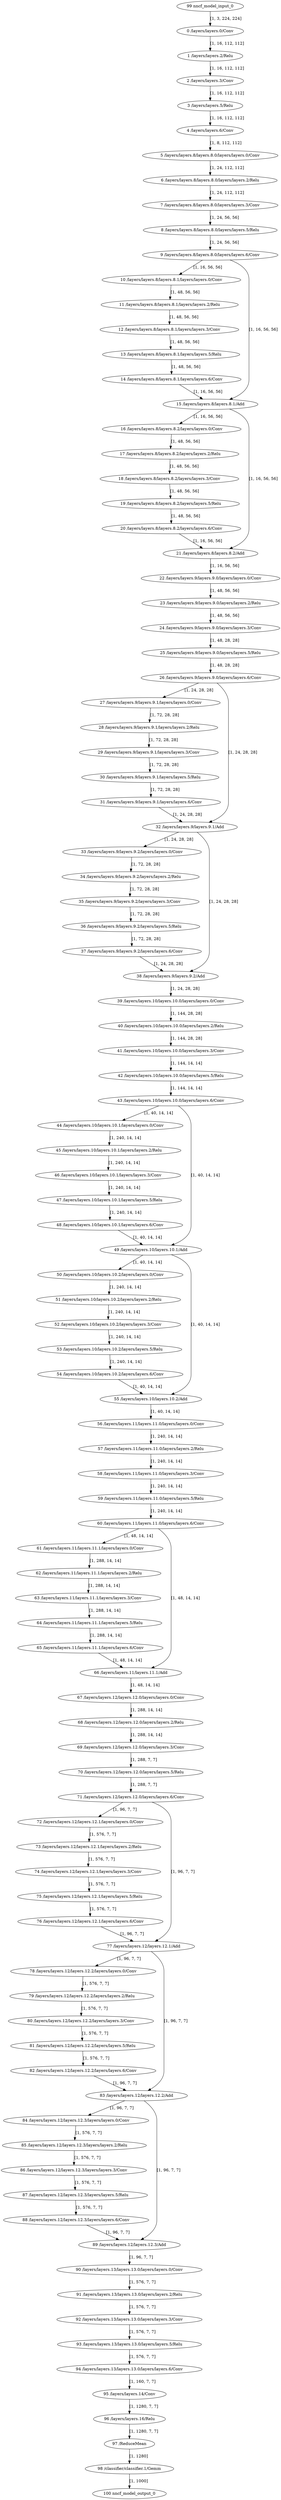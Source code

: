 strict digraph  {
"0 /layers/layers.0/Conv" [id=0, type=Conv];
"1 /layers/layers.2/Relu" [id=1, type=Relu];
"2 /layers/layers.3/Conv" [id=2, type=Conv];
"3 /layers/layers.5/Relu" [id=3, type=Relu];
"4 /layers/layers.6/Conv" [id=4, type=Conv];
"5 /layers/layers.8/layers.8.0/layers/layers.0/Conv" [id=5, type=Conv];
"6 /layers/layers.8/layers.8.0/layers/layers.2/Relu" [id=6, type=Relu];
"7 /layers/layers.8/layers.8.0/layers/layers.3/Conv" [id=7, type=Conv];
"8 /layers/layers.8/layers.8.0/layers/layers.5/Relu" [id=8, type=Relu];
"9 /layers/layers.8/layers.8.0/layers/layers.6/Conv" [id=9, type=Conv];
"10 /layers/layers.8/layers.8.1/layers/layers.0/Conv" [id=10, type=Conv];
"11 /layers/layers.8/layers.8.1/layers/layers.2/Relu" [id=11, type=Relu];
"12 /layers/layers.8/layers.8.1/layers/layers.3/Conv" [id=12, type=Conv];
"13 /layers/layers.8/layers.8.1/layers/layers.5/Relu" [id=13, type=Relu];
"14 /layers/layers.8/layers.8.1/layers/layers.6/Conv" [id=14, type=Conv];
"15 /layers/layers.8/layers.8.1/Add" [id=15, type=Add];
"16 /layers/layers.8/layers.8.2/layers/layers.0/Conv" [id=16, type=Conv];
"17 /layers/layers.8/layers.8.2/layers/layers.2/Relu" [id=17, type=Relu];
"18 /layers/layers.8/layers.8.2/layers/layers.3/Conv" [id=18, type=Conv];
"19 /layers/layers.8/layers.8.2/layers/layers.5/Relu" [id=19, type=Relu];
"20 /layers/layers.8/layers.8.2/layers/layers.6/Conv" [id=20, type=Conv];
"21 /layers/layers.8/layers.8.2/Add" [id=21, type=Add];
"22 /layers/layers.9/layers.9.0/layers/layers.0/Conv" [id=22, type=Conv];
"23 /layers/layers.9/layers.9.0/layers/layers.2/Relu" [id=23, type=Relu];
"24 /layers/layers.9/layers.9.0/layers/layers.3/Conv" [id=24, type=Conv];
"25 /layers/layers.9/layers.9.0/layers/layers.5/Relu" [id=25, type=Relu];
"26 /layers/layers.9/layers.9.0/layers/layers.6/Conv" [id=26, type=Conv];
"27 /layers/layers.9/layers.9.1/layers/layers.0/Conv" [id=27, type=Conv];
"28 /layers/layers.9/layers.9.1/layers/layers.2/Relu" [id=28, type=Relu];
"29 /layers/layers.9/layers.9.1/layers/layers.3/Conv" [id=29, type=Conv];
"30 /layers/layers.9/layers.9.1/layers/layers.5/Relu" [id=30, type=Relu];
"31 /layers/layers.9/layers.9.1/layers/layers.6/Conv" [id=31, type=Conv];
"32 /layers/layers.9/layers.9.1/Add" [id=32, type=Add];
"33 /layers/layers.9/layers.9.2/layers/layers.0/Conv" [id=33, type=Conv];
"34 /layers/layers.9/layers.9.2/layers/layers.2/Relu" [id=34, type=Relu];
"35 /layers/layers.9/layers.9.2/layers/layers.3/Conv" [id=35, type=Conv];
"36 /layers/layers.9/layers.9.2/layers/layers.5/Relu" [id=36, type=Relu];
"37 /layers/layers.9/layers.9.2/layers/layers.6/Conv" [id=37, type=Conv];
"38 /layers/layers.9/layers.9.2/Add" [id=38, type=Add];
"39 /layers/layers.10/layers.10.0/layers/layers.0/Conv" [id=39, type=Conv];
"40 /layers/layers.10/layers.10.0/layers/layers.2/Relu" [id=40, type=Relu];
"41 /layers/layers.10/layers.10.0/layers/layers.3/Conv" [id=41, type=Conv];
"42 /layers/layers.10/layers.10.0/layers/layers.5/Relu" [id=42, type=Relu];
"43 /layers/layers.10/layers.10.0/layers/layers.6/Conv" [id=43, type=Conv];
"44 /layers/layers.10/layers.10.1/layers/layers.0/Conv" [id=44, type=Conv];
"45 /layers/layers.10/layers.10.1/layers/layers.2/Relu" [id=45, type=Relu];
"46 /layers/layers.10/layers.10.1/layers/layers.3/Conv" [id=46, type=Conv];
"47 /layers/layers.10/layers.10.1/layers/layers.5/Relu" [id=47, type=Relu];
"48 /layers/layers.10/layers.10.1/layers/layers.6/Conv" [id=48, type=Conv];
"49 /layers/layers.10/layers.10.1/Add" [id=49, type=Add];
"50 /layers/layers.10/layers.10.2/layers/layers.0/Conv" [id=50, type=Conv];
"51 /layers/layers.10/layers.10.2/layers/layers.2/Relu" [id=51, type=Relu];
"52 /layers/layers.10/layers.10.2/layers/layers.3/Conv" [id=52, type=Conv];
"53 /layers/layers.10/layers.10.2/layers/layers.5/Relu" [id=53, type=Relu];
"54 /layers/layers.10/layers.10.2/layers/layers.6/Conv" [id=54, type=Conv];
"55 /layers/layers.10/layers.10.2/Add" [id=55, type=Add];
"56 /layers/layers.11/layers.11.0/layers/layers.0/Conv" [id=56, type=Conv];
"57 /layers/layers.11/layers.11.0/layers/layers.2/Relu" [id=57, type=Relu];
"58 /layers/layers.11/layers.11.0/layers/layers.3/Conv" [id=58, type=Conv];
"59 /layers/layers.11/layers.11.0/layers/layers.5/Relu" [id=59, type=Relu];
"60 /layers/layers.11/layers.11.0/layers/layers.6/Conv" [id=60, type=Conv];
"61 /layers/layers.11/layers.11.1/layers/layers.0/Conv" [id=61, type=Conv];
"62 /layers/layers.11/layers.11.1/layers/layers.2/Relu" [id=62, type=Relu];
"63 /layers/layers.11/layers.11.1/layers/layers.3/Conv" [id=63, type=Conv];
"64 /layers/layers.11/layers.11.1/layers/layers.5/Relu" [id=64, type=Relu];
"65 /layers/layers.11/layers.11.1/layers/layers.6/Conv" [id=65, type=Conv];
"66 /layers/layers.11/layers.11.1/Add" [id=66, type=Add];
"67 /layers/layers.12/layers.12.0/layers/layers.0/Conv" [id=67, type=Conv];
"68 /layers/layers.12/layers.12.0/layers/layers.2/Relu" [id=68, type=Relu];
"69 /layers/layers.12/layers.12.0/layers/layers.3/Conv" [id=69, type=Conv];
"70 /layers/layers.12/layers.12.0/layers/layers.5/Relu" [id=70, type=Relu];
"71 /layers/layers.12/layers.12.0/layers/layers.6/Conv" [id=71, type=Conv];
"72 /layers/layers.12/layers.12.1/layers/layers.0/Conv" [id=72, type=Conv];
"73 /layers/layers.12/layers.12.1/layers/layers.2/Relu" [id=73, type=Relu];
"74 /layers/layers.12/layers.12.1/layers/layers.3/Conv" [id=74, type=Conv];
"75 /layers/layers.12/layers.12.1/layers/layers.5/Relu" [id=75, type=Relu];
"76 /layers/layers.12/layers.12.1/layers/layers.6/Conv" [id=76, type=Conv];
"77 /layers/layers.12/layers.12.1/Add" [id=77, type=Add];
"78 /layers/layers.12/layers.12.2/layers/layers.0/Conv" [id=78, type=Conv];
"79 /layers/layers.12/layers.12.2/layers/layers.2/Relu" [id=79, type=Relu];
"80 /layers/layers.12/layers.12.2/layers/layers.3/Conv" [id=80, type=Conv];
"81 /layers/layers.12/layers.12.2/layers/layers.5/Relu" [id=81, type=Relu];
"82 /layers/layers.12/layers.12.2/layers/layers.6/Conv" [id=82, type=Conv];
"83 /layers/layers.12/layers.12.2/Add" [id=83, type=Add];
"84 /layers/layers.12/layers.12.3/layers/layers.0/Conv" [id=84, type=Conv];
"85 /layers/layers.12/layers.12.3/layers/layers.2/Relu" [id=85, type=Relu];
"86 /layers/layers.12/layers.12.3/layers/layers.3/Conv" [id=86, type=Conv];
"87 /layers/layers.12/layers.12.3/layers/layers.5/Relu" [id=87, type=Relu];
"88 /layers/layers.12/layers.12.3/layers/layers.6/Conv" [id=88, type=Conv];
"89 /layers/layers.12/layers.12.3/Add" [id=89, type=Add];
"90 /layers/layers.13/layers.13.0/layers/layers.0/Conv" [id=90, type=Conv];
"91 /layers/layers.13/layers.13.0/layers/layers.2/Relu" [id=91, type=Relu];
"92 /layers/layers.13/layers.13.0/layers/layers.3/Conv" [id=92, type=Conv];
"93 /layers/layers.13/layers.13.0/layers/layers.5/Relu" [id=93, type=Relu];
"94 /layers/layers.13/layers.13.0/layers/layers.6/Conv" [id=94, type=Conv];
"95 /layers/layers.14/Conv" [id=95, type=Conv];
"96 /layers/layers.16/Relu" [id=96, type=Relu];
"97 /ReduceMean" [id=97, type=ReduceMean];
"98 /classifier/classifier.1/Gemm" [id=98, type=Gemm];
"99 nncf_model_input_0" [id=99, type=nncf_model_input];
"100 nncf_model_output_0" [id=100, type=nncf_model_output];
"0 /layers/layers.0/Conv" -> "1 /layers/layers.2/Relu"  [label="[1, 16, 112, 112]", style=solid];
"1 /layers/layers.2/Relu" -> "2 /layers/layers.3/Conv"  [label="[1, 16, 112, 112]", style=solid];
"2 /layers/layers.3/Conv" -> "3 /layers/layers.5/Relu"  [label="[1, 16, 112, 112]", style=solid];
"3 /layers/layers.5/Relu" -> "4 /layers/layers.6/Conv"  [label="[1, 16, 112, 112]", style=solid];
"4 /layers/layers.6/Conv" -> "5 /layers/layers.8/layers.8.0/layers/layers.0/Conv"  [label="[1, 8, 112, 112]", style=solid];
"5 /layers/layers.8/layers.8.0/layers/layers.0/Conv" -> "6 /layers/layers.8/layers.8.0/layers/layers.2/Relu"  [label="[1, 24, 112, 112]", style=solid];
"6 /layers/layers.8/layers.8.0/layers/layers.2/Relu" -> "7 /layers/layers.8/layers.8.0/layers/layers.3/Conv"  [label="[1, 24, 112, 112]", style=solid];
"7 /layers/layers.8/layers.8.0/layers/layers.3/Conv" -> "8 /layers/layers.8/layers.8.0/layers/layers.5/Relu"  [label="[1, 24, 56, 56]", style=solid];
"8 /layers/layers.8/layers.8.0/layers/layers.5/Relu" -> "9 /layers/layers.8/layers.8.0/layers/layers.6/Conv"  [label="[1, 24, 56, 56]", style=solid];
"9 /layers/layers.8/layers.8.0/layers/layers.6/Conv" -> "10 /layers/layers.8/layers.8.1/layers/layers.0/Conv"  [label="[1, 16, 56, 56]", style=solid];
"9 /layers/layers.8/layers.8.0/layers/layers.6/Conv" -> "15 /layers/layers.8/layers.8.1/Add"  [label="[1, 16, 56, 56]", style=solid];
"10 /layers/layers.8/layers.8.1/layers/layers.0/Conv" -> "11 /layers/layers.8/layers.8.1/layers/layers.2/Relu"  [label="[1, 48, 56, 56]", style=solid];
"11 /layers/layers.8/layers.8.1/layers/layers.2/Relu" -> "12 /layers/layers.8/layers.8.1/layers/layers.3/Conv"  [label="[1, 48, 56, 56]", style=solid];
"12 /layers/layers.8/layers.8.1/layers/layers.3/Conv" -> "13 /layers/layers.8/layers.8.1/layers/layers.5/Relu"  [label="[1, 48, 56, 56]", style=solid];
"13 /layers/layers.8/layers.8.1/layers/layers.5/Relu" -> "14 /layers/layers.8/layers.8.1/layers/layers.6/Conv"  [label="[1, 48, 56, 56]", style=solid];
"14 /layers/layers.8/layers.8.1/layers/layers.6/Conv" -> "15 /layers/layers.8/layers.8.1/Add"  [label="[1, 16, 56, 56]", style=solid];
"15 /layers/layers.8/layers.8.1/Add" -> "16 /layers/layers.8/layers.8.2/layers/layers.0/Conv"  [label="[1, 16, 56, 56]", style=solid];
"15 /layers/layers.8/layers.8.1/Add" -> "21 /layers/layers.8/layers.8.2/Add"  [label="[1, 16, 56, 56]", style=solid];
"16 /layers/layers.8/layers.8.2/layers/layers.0/Conv" -> "17 /layers/layers.8/layers.8.2/layers/layers.2/Relu"  [label="[1, 48, 56, 56]", style=solid];
"17 /layers/layers.8/layers.8.2/layers/layers.2/Relu" -> "18 /layers/layers.8/layers.8.2/layers/layers.3/Conv"  [label="[1, 48, 56, 56]", style=solid];
"18 /layers/layers.8/layers.8.2/layers/layers.3/Conv" -> "19 /layers/layers.8/layers.8.2/layers/layers.5/Relu"  [label="[1, 48, 56, 56]", style=solid];
"19 /layers/layers.8/layers.8.2/layers/layers.5/Relu" -> "20 /layers/layers.8/layers.8.2/layers/layers.6/Conv"  [label="[1, 48, 56, 56]", style=solid];
"20 /layers/layers.8/layers.8.2/layers/layers.6/Conv" -> "21 /layers/layers.8/layers.8.2/Add"  [label="[1, 16, 56, 56]", style=solid];
"21 /layers/layers.8/layers.8.2/Add" -> "22 /layers/layers.9/layers.9.0/layers/layers.0/Conv"  [label="[1, 16, 56, 56]", style=solid];
"22 /layers/layers.9/layers.9.0/layers/layers.0/Conv" -> "23 /layers/layers.9/layers.9.0/layers/layers.2/Relu"  [label="[1, 48, 56, 56]", style=solid];
"23 /layers/layers.9/layers.9.0/layers/layers.2/Relu" -> "24 /layers/layers.9/layers.9.0/layers/layers.3/Conv"  [label="[1, 48, 56, 56]", style=solid];
"24 /layers/layers.9/layers.9.0/layers/layers.3/Conv" -> "25 /layers/layers.9/layers.9.0/layers/layers.5/Relu"  [label="[1, 48, 28, 28]", style=solid];
"25 /layers/layers.9/layers.9.0/layers/layers.5/Relu" -> "26 /layers/layers.9/layers.9.0/layers/layers.6/Conv"  [label="[1, 48, 28, 28]", style=solid];
"26 /layers/layers.9/layers.9.0/layers/layers.6/Conv" -> "27 /layers/layers.9/layers.9.1/layers/layers.0/Conv"  [label="[1, 24, 28, 28]", style=solid];
"26 /layers/layers.9/layers.9.0/layers/layers.6/Conv" -> "32 /layers/layers.9/layers.9.1/Add"  [label="[1, 24, 28, 28]", style=solid];
"27 /layers/layers.9/layers.9.1/layers/layers.0/Conv" -> "28 /layers/layers.9/layers.9.1/layers/layers.2/Relu"  [label="[1, 72, 28, 28]", style=solid];
"28 /layers/layers.9/layers.9.1/layers/layers.2/Relu" -> "29 /layers/layers.9/layers.9.1/layers/layers.3/Conv"  [label="[1, 72, 28, 28]", style=solid];
"29 /layers/layers.9/layers.9.1/layers/layers.3/Conv" -> "30 /layers/layers.9/layers.9.1/layers/layers.5/Relu"  [label="[1, 72, 28, 28]", style=solid];
"30 /layers/layers.9/layers.9.1/layers/layers.5/Relu" -> "31 /layers/layers.9/layers.9.1/layers/layers.6/Conv"  [label="[1, 72, 28, 28]", style=solid];
"31 /layers/layers.9/layers.9.1/layers/layers.6/Conv" -> "32 /layers/layers.9/layers.9.1/Add"  [label="[1, 24, 28, 28]", style=solid];
"32 /layers/layers.9/layers.9.1/Add" -> "33 /layers/layers.9/layers.9.2/layers/layers.0/Conv"  [label="[1, 24, 28, 28]", style=solid];
"32 /layers/layers.9/layers.9.1/Add" -> "38 /layers/layers.9/layers.9.2/Add"  [label="[1, 24, 28, 28]", style=solid];
"33 /layers/layers.9/layers.9.2/layers/layers.0/Conv" -> "34 /layers/layers.9/layers.9.2/layers/layers.2/Relu"  [label="[1, 72, 28, 28]", style=solid];
"34 /layers/layers.9/layers.9.2/layers/layers.2/Relu" -> "35 /layers/layers.9/layers.9.2/layers/layers.3/Conv"  [label="[1, 72, 28, 28]", style=solid];
"35 /layers/layers.9/layers.9.2/layers/layers.3/Conv" -> "36 /layers/layers.9/layers.9.2/layers/layers.5/Relu"  [label="[1, 72, 28, 28]", style=solid];
"36 /layers/layers.9/layers.9.2/layers/layers.5/Relu" -> "37 /layers/layers.9/layers.9.2/layers/layers.6/Conv"  [label="[1, 72, 28, 28]", style=solid];
"37 /layers/layers.9/layers.9.2/layers/layers.6/Conv" -> "38 /layers/layers.9/layers.9.2/Add"  [label="[1, 24, 28, 28]", style=solid];
"38 /layers/layers.9/layers.9.2/Add" -> "39 /layers/layers.10/layers.10.0/layers/layers.0/Conv"  [label="[1, 24, 28, 28]", style=solid];
"39 /layers/layers.10/layers.10.0/layers/layers.0/Conv" -> "40 /layers/layers.10/layers.10.0/layers/layers.2/Relu"  [label="[1, 144, 28, 28]", style=solid];
"40 /layers/layers.10/layers.10.0/layers/layers.2/Relu" -> "41 /layers/layers.10/layers.10.0/layers/layers.3/Conv"  [label="[1, 144, 28, 28]", style=solid];
"41 /layers/layers.10/layers.10.0/layers/layers.3/Conv" -> "42 /layers/layers.10/layers.10.0/layers/layers.5/Relu"  [label="[1, 144, 14, 14]", style=solid];
"42 /layers/layers.10/layers.10.0/layers/layers.5/Relu" -> "43 /layers/layers.10/layers.10.0/layers/layers.6/Conv"  [label="[1, 144, 14, 14]", style=solid];
"43 /layers/layers.10/layers.10.0/layers/layers.6/Conv" -> "44 /layers/layers.10/layers.10.1/layers/layers.0/Conv"  [label="[1, 40, 14, 14]", style=solid];
"43 /layers/layers.10/layers.10.0/layers/layers.6/Conv" -> "49 /layers/layers.10/layers.10.1/Add"  [label="[1, 40, 14, 14]", style=solid];
"44 /layers/layers.10/layers.10.1/layers/layers.0/Conv" -> "45 /layers/layers.10/layers.10.1/layers/layers.2/Relu"  [label="[1, 240, 14, 14]", style=solid];
"45 /layers/layers.10/layers.10.1/layers/layers.2/Relu" -> "46 /layers/layers.10/layers.10.1/layers/layers.3/Conv"  [label="[1, 240, 14, 14]", style=solid];
"46 /layers/layers.10/layers.10.1/layers/layers.3/Conv" -> "47 /layers/layers.10/layers.10.1/layers/layers.5/Relu"  [label="[1, 240, 14, 14]", style=solid];
"47 /layers/layers.10/layers.10.1/layers/layers.5/Relu" -> "48 /layers/layers.10/layers.10.1/layers/layers.6/Conv"  [label="[1, 240, 14, 14]", style=solid];
"48 /layers/layers.10/layers.10.1/layers/layers.6/Conv" -> "49 /layers/layers.10/layers.10.1/Add"  [label="[1, 40, 14, 14]", style=solid];
"49 /layers/layers.10/layers.10.1/Add" -> "50 /layers/layers.10/layers.10.2/layers/layers.0/Conv"  [label="[1, 40, 14, 14]", style=solid];
"49 /layers/layers.10/layers.10.1/Add" -> "55 /layers/layers.10/layers.10.2/Add"  [label="[1, 40, 14, 14]", style=solid];
"50 /layers/layers.10/layers.10.2/layers/layers.0/Conv" -> "51 /layers/layers.10/layers.10.2/layers/layers.2/Relu"  [label="[1, 240, 14, 14]", style=solid];
"51 /layers/layers.10/layers.10.2/layers/layers.2/Relu" -> "52 /layers/layers.10/layers.10.2/layers/layers.3/Conv"  [label="[1, 240, 14, 14]", style=solid];
"52 /layers/layers.10/layers.10.2/layers/layers.3/Conv" -> "53 /layers/layers.10/layers.10.2/layers/layers.5/Relu"  [label="[1, 240, 14, 14]", style=solid];
"53 /layers/layers.10/layers.10.2/layers/layers.5/Relu" -> "54 /layers/layers.10/layers.10.2/layers/layers.6/Conv"  [label="[1, 240, 14, 14]", style=solid];
"54 /layers/layers.10/layers.10.2/layers/layers.6/Conv" -> "55 /layers/layers.10/layers.10.2/Add"  [label="[1, 40, 14, 14]", style=solid];
"55 /layers/layers.10/layers.10.2/Add" -> "56 /layers/layers.11/layers.11.0/layers/layers.0/Conv"  [label="[1, 40, 14, 14]", style=solid];
"56 /layers/layers.11/layers.11.0/layers/layers.0/Conv" -> "57 /layers/layers.11/layers.11.0/layers/layers.2/Relu"  [label="[1, 240, 14, 14]", style=solid];
"57 /layers/layers.11/layers.11.0/layers/layers.2/Relu" -> "58 /layers/layers.11/layers.11.0/layers/layers.3/Conv"  [label="[1, 240, 14, 14]", style=solid];
"58 /layers/layers.11/layers.11.0/layers/layers.3/Conv" -> "59 /layers/layers.11/layers.11.0/layers/layers.5/Relu"  [label="[1, 240, 14, 14]", style=solid];
"59 /layers/layers.11/layers.11.0/layers/layers.5/Relu" -> "60 /layers/layers.11/layers.11.0/layers/layers.6/Conv"  [label="[1, 240, 14, 14]", style=solid];
"60 /layers/layers.11/layers.11.0/layers/layers.6/Conv" -> "61 /layers/layers.11/layers.11.1/layers/layers.0/Conv"  [label="[1, 48, 14, 14]", style=solid];
"60 /layers/layers.11/layers.11.0/layers/layers.6/Conv" -> "66 /layers/layers.11/layers.11.1/Add"  [label="[1, 48, 14, 14]", style=solid];
"61 /layers/layers.11/layers.11.1/layers/layers.0/Conv" -> "62 /layers/layers.11/layers.11.1/layers/layers.2/Relu"  [label="[1, 288, 14, 14]", style=solid];
"62 /layers/layers.11/layers.11.1/layers/layers.2/Relu" -> "63 /layers/layers.11/layers.11.1/layers/layers.3/Conv"  [label="[1, 288, 14, 14]", style=solid];
"63 /layers/layers.11/layers.11.1/layers/layers.3/Conv" -> "64 /layers/layers.11/layers.11.1/layers/layers.5/Relu"  [label="[1, 288, 14, 14]", style=solid];
"64 /layers/layers.11/layers.11.1/layers/layers.5/Relu" -> "65 /layers/layers.11/layers.11.1/layers/layers.6/Conv"  [label="[1, 288, 14, 14]", style=solid];
"65 /layers/layers.11/layers.11.1/layers/layers.6/Conv" -> "66 /layers/layers.11/layers.11.1/Add"  [label="[1, 48, 14, 14]", style=solid];
"66 /layers/layers.11/layers.11.1/Add" -> "67 /layers/layers.12/layers.12.0/layers/layers.0/Conv"  [label="[1, 48, 14, 14]", style=solid];
"67 /layers/layers.12/layers.12.0/layers/layers.0/Conv" -> "68 /layers/layers.12/layers.12.0/layers/layers.2/Relu"  [label="[1, 288, 14, 14]", style=solid];
"68 /layers/layers.12/layers.12.0/layers/layers.2/Relu" -> "69 /layers/layers.12/layers.12.0/layers/layers.3/Conv"  [label="[1, 288, 14, 14]", style=solid];
"69 /layers/layers.12/layers.12.0/layers/layers.3/Conv" -> "70 /layers/layers.12/layers.12.0/layers/layers.5/Relu"  [label="[1, 288, 7, 7]", style=solid];
"70 /layers/layers.12/layers.12.0/layers/layers.5/Relu" -> "71 /layers/layers.12/layers.12.0/layers/layers.6/Conv"  [label="[1, 288, 7, 7]", style=solid];
"71 /layers/layers.12/layers.12.0/layers/layers.6/Conv" -> "72 /layers/layers.12/layers.12.1/layers/layers.0/Conv"  [label="[1, 96, 7, 7]", style=solid];
"71 /layers/layers.12/layers.12.0/layers/layers.6/Conv" -> "77 /layers/layers.12/layers.12.1/Add"  [label="[1, 96, 7, 7]", style=solid];
"72 /layers/layers.12/layers.12.1/layers/layers.0/Conv" -> "73 /layers/layers.12/layers.12.1/layers/layers.2/Relu"  [label="[1, 576, 7, 7]", style=solid];
"73 /layers/layers.12/layers.12.1/layers/layers.2/Relu" -> "74 /layers/layers.12/layers.12.1/layers/layers.3/Conv"  [label="[1, 576, 7, 7]", style=solid];
"74 /layers/layers.12/layers.12.1/layers/layers.3/Conv" -> "75 /layers/layers.12/layers.12.1/layers/layers.5/Relu"  [label="[1, 576, 7, 7]", style=solid];
"75 /layers/layers.12/layers.12.1/layers/layers.5/Relu" -> "76 /layers/layers.12/layers.12.1/layers/layers.6/Conv"  [label="[1, 576, 7, 7]", style=solid];
"76 /layers/layers.12/layers.12.1/layers/layers.6/Conv" -> "77 /layers/layers.12/layers.12.1/Add"  [label="[1, 96, 7, 7]", style=solid];
"77 /layers/layers.12/layers.12.1/Add" -> "78 /layers/layers.12/layers.12.2/layers/layers.0/Conv"  [label="[1, 96, 7, 7]", style=solid];
"77 /layers/layers.12/layers.12.1/Add" -> "83 /layers/layers.12/layers.12.2/Add"  [label="[1, 96, 7, 7]", style=solid];
"78 /layers/layers.12/layers.12.2/layers/layers.0/Conv" -> "79 /layers/layers.12/layers.12.2/layers/layers.2/Relu"  [label="[1, 576, 7, 7]", style=solid];
"79 /layers/layers.12/layers.12.2/layers/layers.2/Relu" -> "80 /layers/layers.12/layers.12.2/layers/layers.3/Conv"  [label="[1, 576, 7, 7]", style=solid];
"80 /layers/layers.12/layers.12.2/layers/layers.3/Conv" -> "81 /layers/layers.12/layers.12.2/layers/layers.5/Relu"  [label="[1, 576, 7, 7]", style=solid];
"81 /layers/layers.12/layers.12.2/layers/layers.5/Relu" -> "82 /layers/layers.12/layers.12.2/layers/layers.6/Conv"  [label="[1, 576, 7, 7]", style=solid];
"82 /layers/layers.12/layers.12.2/layers/layers.6/Conv" -> "83 /layers/layers.12/layers.12.2/Add"  [label="[1, 96, 7, 7]", style=solid];
"83 /layers/layers.12/layers.12.2/Add" -> "84 /layers/layers.12/layers.12.3/layers/layers.0/Conv"  [label="[1, 96, 7, 7]", style=solid];
"83 /layers/layers.12/layers.12.2/Add" -> "89 /layers/layers.12/layers.12.3/Add"  [label="[1, 96, 7, 7]", style=solid];
"84 /layers/layers.12/layers.12.3/layers/layers.0/Conv" -> "85 /layers/layers.12/layers.12.3/layers/layers.2/Relu"  [label="[1, 576, 7, 7]", style=solid];
"85 /layers/layers.12/layers.12.3/layers/layers.2/Relu" -> "86 /layers/layers.12/layers.12.3/layers/layers.3/Conv"  [label="[1, 576, 7, 7]", style=solid];
"86 /layers/layers.12/layers.12.3/layers/layers.3/Conv" -> "87 /layers/layers.12/layers.12.3/layers/layers.5/Relu"  [label="[1, 576, 7, 7]", style=solid];
"87 /layers/layers.12/layers.12.3/layers/layers.5/Relu" -> "88 /layers/layers.12/layers.12.3/layers/layers.6/Conv"  [label="[1, 576, 7, 7]", style=solid];
"88 /layers/layers.12/layers.12.3/layers/layers.6/Conv" -> "89 /layers/layers.12/layers.12.3/Add"  [label="[1, 96, 7, 7]", style=solid];
"89 /layers/layers.12/layers.12.3/Add" -> "90 /layers/layers.13/layers.13.0/layers/layers.0/Conv"  [label="[1, 96, 7, 7]", style=solid];
"90 /layers/layers.13/layers.13.0/layers/layers.0/Conv" -> "91 /layers/layers.13/layers.13.0/layers/layers.2/Relu"  [label="[1, 576, 7, 7]", style=solid];
"91 /layers/layers.13/layers.13.0/layers/layers.2/Relu" -> "92 /layers/layers.13/layers.13.0/layers/layers.3/Conv"  [label="[1, 576, 7, 7]", style=solid];
"92 /layers/layers.13/layers.13.0/layers/layers.3/Conv" -> "93 /layers/layers.13/layers.13.0/layers/layers.5/Relu"  [label="[1, 576, 7, 7]", style=solid];
"93 /layers/layers.13/layers.13.0/layers/layers.5/Relu" -> "94 /layers/layers.13/layers.13.0/layers/layers.6/Conv"  [label="[1, 576, 7, 7]", style=solid];
"94 /layers/layers.13/layers.13.0/layers/layers.6/Conv" -> "95 /layers/layers.14/Conv"  [label="[1, 160, 7, 7]", style=solid];
"95 /layers/layers.14/Conv" -> "96 /layers/layers.16/Relu"  [label="[1, 1280, 7, 7]", style=solid];
"96 /layers/layers.16/Relu" -> "97 /ReduceMean"  [label="[1, 1280, 7, 7]", style=solid];
"97 /ReduceMean" -> "98 /classifier/classifier.1/Gemm"  [label="[1, 1280]", style=solid];
"98 /classifier/classifier.1/Gemm" -> "100 nncf_model_output_0"  [label="[1, 1000]", style=solid];
"99 nncf_model_input_0" -> "0 /layers/layers.0/Conv"  [label="[1, 3, 224, 224]", style=solid];
}
